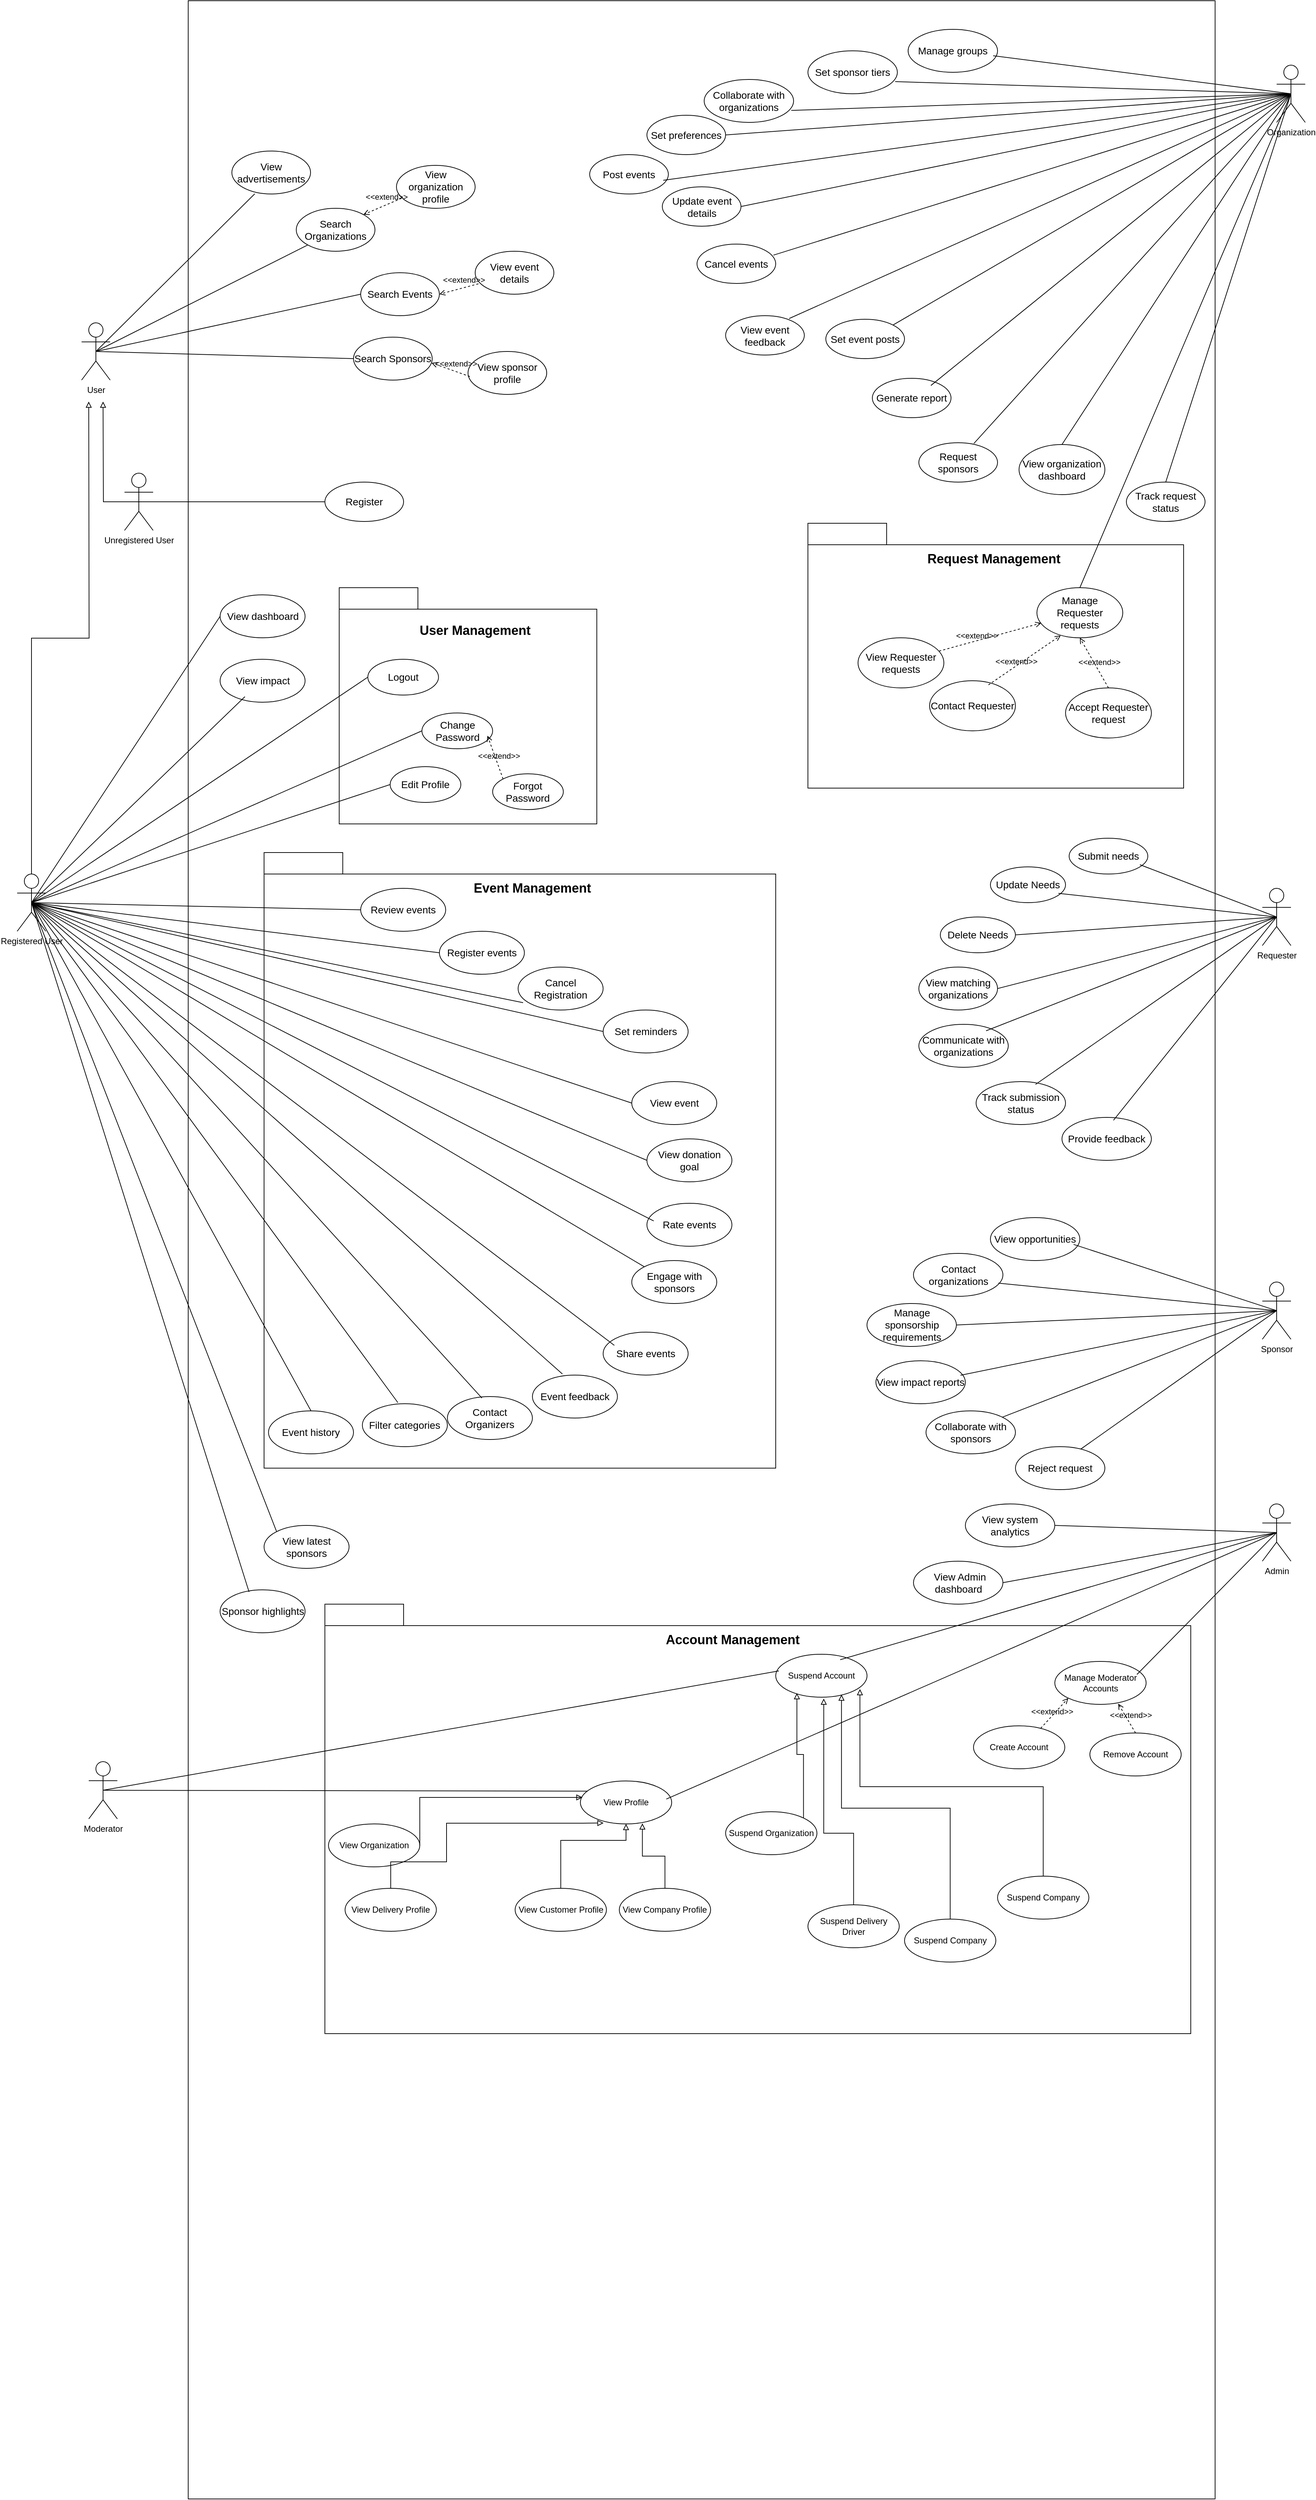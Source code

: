 <mxfile version="24.6.4" type="github">
  <diagram name="Page-1" id="Twm9W9HTtbM4XkpbnREE">
    <mxGraphModel dx="3187" dy="2876" grid="1" gridSize="10" guides="1" tooltips="1" connect="1" arrows="1" fold="1" page="1" pageScale="1" pageWidth="850" pageHeight="1100" math="0" shadow="0">
      <root>
        <mxCell id="0" />
        <mxCell id="1" parent="0" />
        <mxCell id="WttHLfRJtksVpFeQmQ0g-1" value="" style="rounded=0;whiteSpace=wrap;html=1;" vertex="1" parent="1">
          <mxGeometry x="919" y="-330" width="1435" height="3490" as="geometry" />
        </mxCell>
        <mxCell id="WttHLfRJtksVpFeQmQ0g-2" value="User" style="shape=umlActor;verticalLabelPosition=bottom;verticalAlign=top;html=1;outlineConnect=0;" vertex="1" parent="1">
          <mxGeometry x="770" y="120" width="40" height="80" as="geometry" />
        </mxCell>
        <mxCell id="WttHLfRJtksVpFeQmQ0g-6" style="edgeStyle=orthogonalEdgeStyle;rounded=0;orthogonalLoop=1;jettySize=auto;html=1;exitX=0.5;exitY=0.5;exitDx=0;exitDy=0;exitPerimeter=0;endArrow=block;endFill=0;" edge="1" parent="1" source="WttHLfRJtksVpFeQmQ0g-3">
          <mxGeometry relative="1" as="geometry">
            <mxPoint x="800" y="230" as="targetPoint" />
          </mxGeometry>
        </mxCell>
        <mxCell id="WttHLfRJtksVpFeQmQ0g-3" value="Unregistered User&lt;div&gt;&lt;br&gt;&lt;/div&gt;" style="shape=umlActor;verticalLabelPosition=bottom;verticalAlign=top;html=1;outlineConnect=0;" vertex="1" parent="1">
          <mxGeometry x="830" y="330" width="40" height="80" as="geometry" />
        </mxCell>
        <mxCell id="WttHLfRJtksVpFeQmQ0g-4" value="&lt;font style=&quot;font-size: 14px;&quot;&gt;Register&lt;/font&gt;" style="ellipse;whiteSpace=wrap;html=1;" vertex="1" parent="1">
          <mxGeometry x="1110" y="342.5" width="110" height="55" as="geometry" />
        </mxCell>
        <mxCell id="WttHLfRJtksVpFeQmQ0g-5" value="" style="endArrow=none;html=1;rounded=0;entryX=0;entryY=0.5;entryDx=0;entryDy=0;exitX=0.5;exitY=0.5;exitDx=0;exitDy=0;exitPerimeter=0;" edge="1" parent="1" source="WttHLfRJtksVpFeQmQ0g-3" target="WttHLfRJtksVpFeQmQ0g-4">
          <mxGeometry width="50" height="50" relative="1" as="geometry">
            <mxPoint x="930" y="440" as="sourcePoint" />
            <mxPoint x="1150" y="440" as="targetPoint" />
          </mxGeometry>
        </mxCell>
        <mxCell id="WttHLfRJtksVpFeQmQ0g-7" value="&lt;span style=&quot;font-size: 14px;&quot;&gt;Search Organizations&lt;/span&gt;" style="ellipse;whiteSpace=wrap;html=1;" vertex="1" parent="1">
          <mxGeometry x="1070" y="-40" width="110" height="60" as="geometry" />
        </mxCell>
        <mxCell id="WttHLfRJtksVpFeQmQ0g-8" value="&lt;span style=&quot;font-size: 14px;&quot;&gt;Search Events&lt;/span&gt;" style="ellipse;whiteSpace=wrap;html=1;" vertex="1" parent="1">
          <mxGeometry x="1160" y="50" width="110" height="60" as="geometry" />
        </mxCell>
        <mxCell id="WttHLfRJtksVpFeQmQ0g-9" value="&lt;span style=&quot;font-size: 14px;&quot;&gt;Search Sponsors&lt;/span&gt;" style="ellipse;whiteSpace=wrap;html=1;" vertex="1" parent="1">
          <mxGeometry x="1150" y="140" width="110" height="60" as="geometry" />
        </mxCell>
        <mxCell id="WttHLfRJtksVpFeQmQ0g-10" value="&lt;span style=&quot;font-size: 14px;&quot;&gt;View advertisements&lt;/span&gt;" style="ellipse;whiteSpace=wrap;html=1;" vertex="1" parent="1">
          <mxGeometry x="980" y="-120" width="110" height="60" as="geometry" />
        </mxCell>
        <mxCell id="WttHLfRJtksVpFeQmQ0g-11" value="&lt;span style=&quot;font-size: 14px;&quot;&gt;View event details&lt;/span&gt;" style="ellipse;whiteSpace=wrap;html=1;" vertex="1" parent="1">
          <mxGeometry x="1320" y="20" width="110" height="60" as="geometry" />
        </mxCell>
        <mxCell id="WttHLfRJtksVpFeQmQ0g-12" value="&lt;span style=&quot;font-size: 14px;&quot;&gt;View sponsor profile&lt;/span&gt;" style="ellipse;whiteSpace=wrap;html=1;" vertex="1" parent="1">
          <mxGeometry x="1310" y="160" width="110" height="60" as="geometry" />
        </mxCell>
        <mxCell id="WttHLfRJtksVpFeQmQ0g-13" value="&lt;span style=&quot;font-size: 14px;&quot;&gt;View organization profile&lt;/span&gt;" style="ellipse;whiteSpace=wrap;html=1;" vertex="1" parent="1">
          <mxGeometry x="1210" y="-100" width="110" height="60" as="geometry" />
        </mxCell>
        <mxCell id="WttHLfRJtksVpFeQmQ0g-14" value="" style="endArrow=none;html=1;rounded=0;entryX=0;entryY=0.5;entryDx=0;entryDy=0;exitX=0.5;exitY=0.5;exitDx=0;exitDy=0;exitPerimeter=0;" edge="1" parent="1" source="WttHLfRJtksVpFeQmQ0g-2" target="WttHLfRJtksVpFeQmQ0g-9">
          <mxGeometry width="50" height="50" relative="1" as="geometry">
            <mxPoint x="820" y="260" as="sourcePoint" />
            <mxPoint x="1080" y="260" as="targetPoint" />
          </mxGeometry>
        </mxCell>
        <mxCell id="WttHLfRJtksVpFeQmQ0g-15" value="" style="endArrow=none;html=1;rounded=0;entryX=0;entryY=0.5;entryDx=0;entryDy=0;exitX=0.5;exitY=0.5;exitDx=0;exitDy=0;exitPerimeter=0;" edge="1" parent="1" source="WttHLfRJtksVpFeQmQ0g-2" target="WttHLfRJtksVpFeQmQ0g-8">
          <mxGeometry width="50" height="50" relative="1" as="geometry">
            <mxPoint x="760" y="80" as="sourcePoint" />
            <mxPoint x="1120" y="90" as="targetPoint" />
          </mxGeometry>
        </mxCell>
        <mxCell id="WttHLfRJtksVpFeQmQ0g-16" value="" style="endArrow=none;html=1;rounded=0;entryX=0;entryY=1;entryDx=0;entryDy=0;exitX=0.5;exitY=0.5;exitDx=0;exitDy=0;exitPerimeter=0;" edge="1" parent="1" source="WttHLfRJtksVpFeQmQ0g-2" target="WttHLfRJtksVpFeQmQ0g-7">
          <mxGeometry width="50" height="50" relative="1" as="geometry">
            <mxPoint x="460" y="60" as="sourcePoint" />
            <mxPoint x="830" y="-20" as="targetPoint" />
          </mxGeometry>
        </mxCell>
        <mxCell id="WttHLfRJtksVpFeQmQ0g-17" value="" style="endArrow=none;html=1;rounded=0;entryX=0.291;entryY=0.996;entryDx=0;entryDy=0;exitX=0.5;exitY=0.5;exitDx=0;exitDy=0;exitPerimeter=0;entryPerimeter=0;" edge="1" parent="1" source="WttHLfRJtksVpFeQmQ0g-2" target="WttHLfRJtksVpFeQmQ0g-10">
          <mxGeometry width="50" height="50" relative="1" as="geometry">
            <mxPoint x="470" y="89" as="sourcePoint" />
            <mxPoint x="766" y="-60" as="targetPoint" />
          </mxGeometry>
        </mxCell>
        <mxCell id="WttHLfRJtksVpFeQmQ0g-18" value="&amp;lt;&amp;lt;extend&amp;gt;&amp;gt;" style="html=1;verticalAlign=bottom;labelBackgroundColor=none;endArrow=open;endFill=0;dashed=1;rounded=0;exitX=0.023;exitY=0.583;exitDx=0;exitDy=0;entryX=0.991;entryY=0.6;entryDx=0;entryDy=0;entryPerimeter=0;exitPerimeter=0;" edge="1" parent="1" source="WttHLfRJtksVpFeQmQ0g-12" target="WttHLfRJtksVpFeQmQ0g-9">
          <mxGeometry x="-0.264" y="-2" width="160" relative="1" as="geometry">
            <mxPoint x="1220" y="310" as="sourcePoint" />
            <mxPoint x="1198" y="250" as="targetPoint" />
            <mxPoint as="offset" />
          </mxGeometry>
        </mxCell>
        <mxCell id="WttHLfRJtksVpFeQmQ0g-19" value="&amp;lt;&amp;lt;extend&amp;gt;&amp;gt;" style="html=1;verticalAlign=bottom;labelBackgroundColor=none;endArrow=open;endFill=0;dashed=1;rounded=0;exitX=0.041;exitY=0.758;exitDx=0;exitDy=0;entryX=1;entryY=0.5;entryDx=0;entryDy=0;exitPerimeter=0;" edge="1" parent="1" source="WttHLfRJtksVpFeQmQ0g-11" target="WttHLfRJtksVpFeQmQ0g-8">
          <mxGeometry x="-0.264" y="-2" width="160" relative="1" as="geometry">
            <mxPoint x="1329" y="139" as="sourcePoint" />
            <mxPoint x="1275" y="120" as="targetPoint" />
            <mxPoint as="offset" />
          </mxGeometry>
        </mxCell>
        <mxCell id="WttHLfRJtksVpFeQmQ0g-20" value="&amp;lt;&amp;lt;extend&amp;gt;&amp;gt;" style="html=1;verticalAlign=bottom;labelBackgroundColor=none;endArrow=open;endFill=0;dashed=1;rounded=0;exitX=0.064;exitY=0.767;exitDx=0;exitDy=0;entryX=1;entryY=0;entryDx=0;entryDy=0;exitPerimeter=0;" edge="1" parent="1" source="WttHLfRJtksVpFeQmQ0g-13" target="WttHLfRJtksVpFeQmQ0g-7">
          <mxGeometry x="-0.264" y="-2" width="160" relative="1" as="geometry">
            <mxPoint x="1255" y="20" as="sourcePoint" />
            <mxPoint x="1200" y="35" as="targetPoint" />
            <mxPoint as="offset" />
          </mxGeometry>
        </mxCell>
        <mxCell id="WttHLfRJtksVpFeQmQ0g-22" style="edgeStyle=orthogonalEdgeStyle;rounded=0;orthogonalLoop=1;jettySize=auto;html=1;exitX=0.5;exitY=0;exitDx=0;exitDy=0;exitPerimeter=0;endArrow=block;endFill=0;" edge="1" parent="1" source="WttHLfRJtksVpFeQmQ0g-21">
          <mxGeometry relative="1" as="geometry">
            <mxPoint x="780" y="230" as="targetPoint" />
          </mxGeometry>
        </mxCell>
        <mxCell id="WttHLfRJtksVpFeQmQ0g-21" value="&lt;div&gt;Registered User&lt;/div&gt;" style="shape=umlActor;verticalLabelPosition=bottom;verticalAlign=top;html=1;outlineConnect=0;" vertex="1" parent="1">
          <mxGeometry x="680" y="890" width="40" height="80" as="geometry" />
        </mxCell>
        <mxCell id="WttHLfRJtksVpFeQmQ0g-23" value="" style="shape=folder;fontStyle=1;tabWidth=110;tabHeight=30;tabPosition=left;html=1;boundedLbl=1;labelInHeader=1;container=0;collapsible=0;whiteSpace=wrap;" vertex="1" parent="1">
          <mxGeometry x="1130" y="490" width="360" height="330" as="geometry" />
        </mxCell>
        <mxCell id="WttHLfRJtksVpFeQmQ0g-24" value="&lt;b style=&quot;font-size: 18px;&quot;&gt;User Management&lt;/b&gt;" style="html=1;strokeColor=none;resizeWidth=1;resizeHeight=1;fillColor=none;part=1;connectable=0;allowArrows=0;deletable=0;whiteSpace=wrap;" vertex="1" parent="1">
          <mxGeometry x="1070" y="520" width="500" as="geometry">
            <mxPoint y="30" as="offset" />
          </mxGeometry>
        </mxCell>
        <mxCell id="WttHLfRJtksVpFeQmQ0g-25" value="&lt;font style=&quot;font-size: 14px;&quot;&gt;Logout&lt;/font&gt;" style="ellipse;whiteSpace=wrap;html=1;" vertex="1" parent="1">
          <mxGeometry x="1170.004" y="590" width="98.814" height="50" as="geometry" />
        </mxCell>
        <mxCell id="WttHLfRJtksVpFeQmQ0g-26" value="&lt;font style=&quot;font-size: 14px;&quot;&gt;Change Password&lt;/font&gt;" style="ellipse;whiteSpace=wrap;html=1;" vertex="1" parent="1">
          <mxGeometry x="1245.591" y="664.998" width="98.814" height="50" as="geometry" />
        </mxCell>
        <mxCell id="WttHLfRJtksVpFeQmQ0g-27" value="&lt;font style=&quot;font-size: 14px;&quot;&gt;Edit Profile&lt;/font&gt;" style="ellipse;whiteSpace=wrap;html=1;" vertex="1" parent="1">
          <mxGeometry x="1201.184" y="739.998" width="98.814" height="50" as="geometry" />
        </mxCell>
        <mxCell id="WttHLfRJtksVpFeQmQ0g-28" value="&lt;font style=&quot;font-size: 14px;&quot;&gt;Forgot Password&lt;/font&gt;" style="ellipse;whiteSpace=wrap;html=1;" vertex="1" parent="1">
          <mxGeometry x="1344.406" y="749.995" width="98.814" height="50" as="geometry" />
        </mxCell>
        <mxCell id="WttHLfRJtksVpFeQmQ0g-29" value="&amp;lt;&amp;lt;extend&amp;gt;&amp;gt;" style="html=1;verticalAlign=bottom;labelBackgroundColor=none;endArrow=open;endFill=0;dashed=1;rounded=0;exitX=0;exitY=0;exitDx=0;exitDy=0;entryX=0.927;entryY=0.634;entryDx=0;entryDy=0;entryPerimeter=0;" edge="1" parent="1" source="WttHLfRJtksVpFeQmQ0g-28" target="WttHLfRJtksVpFeQmQ0g-26">
          <mxGeometry x="-0.264" y="-2" width="160" relative="1" as="geometry">
            <mxPoint x="1960" y="680" as="sourcePoint" />
            <mxPoint x="1760" y="410" as="targetPoint" />
            <mxPoint as="offset" />
          </mxGeometry>
        </mxCell>
        <mxCell id="WttHLfRJtksVpFeQmQ0g-30" value="" style="endArrow=none;html=1;rounded=0;entryX=0;entryY=0.5;entryDx=0;entryDy=0;exitX=0.5;exitY=0.5;exitDx=0;exitDy=0;exitPerimeter=0;" edge="1" parent="1" source="WttHLfRJtksVpFeQmQ0g-21" target="WttHLfRJtksVpFeQmQ0g-25">
          <mxGeometry width="50" height="50" relative="1" as="geometry">
            <mxPoint x="780" y="520" as="sourcePoint" />
            <mxPoint x="1040" y="520" as="targetPoint" />
          </mxGeometry>
        </mxCell>
        <mxCell id="WttHLfRJtksVpFeQmQ0g-31" value="" style="endArrow=none;html=1;rounded=0;entryX=0;entryY=0.5;entryDx=0;entryDy=0;exitX=0.5;exitY=0.5;exitDx=0;exitDy=0;exitPerimeter=0;" edge="1" parent="1" source="WttHLfRJtksVpFeQmQ0g-21" target="WttHLfRJtksVpFeQmQ0g-26">
          <mxGeometry width="50" height="50" relative="1" as="geometry">
            <mxPoint x="600" y="690" as="sourcePoint" />
            <mxPoint x="1070" y="755" as="targetPoint" />
          </mxGeometry>
        </mxCell>
        <mxCell id="WttHLfRJtksVpFeQmQ0g-32" value="" style="endArrow=none;html=1;rounded=0;entryX=0;entryY=0.5;entryDx=0;entryDy=0;exitX=0.5;exitY=0.5;exitDx=0;exitDy=0;exitPerimeter=0;" edge="1" parent="1" source="WttHLfRJtksVpFeQmQ0g-21" target="WttHLfRJtksVpFeQmQ0g-27">
          <mxGeometry width="50" height="50" relative="1" as="geometry">
            <mxPoint x="517" y="665" as="sourcePoint" />
            <mxPoint x="1063" y="805" as="targetPoint" />
          </mxGeometry>
        </mxCell>
        <mxCell id="WttHLfRJtksVpFeQmQ0g-36" value="&lt;font style=&quot;font-size: 14px;&quot;&gt;View dashboard&lt;/font&gt;" style="ellipse;whiteSpace=wrap;html=1;" vertex="1" parent="1">
          <mxGeometry x="963.54" y="500" width="118.82" height="60" as="geometry" />
        </mxCell>
        <mxCell id="WttHLfRJtksVpFeQmQ0g-50" value="" style="shape=folder;fontStyle=1;tabWidth=110;tabHeight=30;tabPosition=left;html=1;boundedLbl=1;labelInHeader=1;container=0;collapsible=0;whiteSpace=wrap;" vertex="1" parent="1">
          <mxGeometry x="1025" y="860" width="715" height="860" as="geometry" />
        </mxCell>
        <mxCell id="WttHLfRJtksVpFeQmQ0g-33" value="&lt;font style=&quot;font-size: 14px;&quot;&gt;Set reminders&lt;/font&gt;" style="ellipse;whiteSpace=wrap;html=1;" vertex="1" parent="1">
          <mxGeometry x="1498.82" y="1080" width="118.82" height="60" as="geometry" />
        </mxCell>
        <mxCell id="WttHLfRJtksVpFeQmQ0g-34" value="&lt;font style=&quot;font-size: 14px;&quot;&gt;Register events&lt;/font&gt;" style="ellipse;whiteSpace=wrap;html=1;" vertex="1" parent="1">
          <mxGeometry x="1270" y="970" width="118.82" height="60" as="geometry" />
        </mxCell>
        <mxCell id="WttHLfRJtksVpFeQmQ0g-35" value="&lt;font style=&quot;font-size: 14px;&quot;&gt;Cancel Registration&lt;/font&gt;" style="ellipse;whiteSpace=wrap;html=1;" vertex="1" parent="1">
          <mxGeometry x="1380" y="1020" width="118.82" height="60" as="geometry" />
        </mxCell>
        <mxCell id="WttHLfRJtksVpFeQmQ0g-37" value="&lt;font style=&quot;font-size: 14px;&quot;&gt;Filter categories&lt;/font&gt;" style="ellipse;whiteSpace=wrap;html=1;" vertex="1" parent="1">
          <mxGeometry x="1162.36" y="1630" width="118.82" height="60" as="geometry" />
        </mxCell>
        <mxCell id="WttHLfRJtksVpFeQmQ0g-38" value="&lt;font style=&quot;font-size: 14px;&quot;&gt;Rate events&lt;/font&gt;" style="ellipse;whiteSpace=wrap;html=1;" vertex="1" parent="1">
          <mxGeometry x="1560.0" y="1350" width="118.82" height="60" as="geometry" />
        </mxCell>
        <mxCell id="WttHLfRJtksVpFeQmQ0g-39" value="&lt;font style=&quot;font-size: 14px;&quot;&gt;Review events&lt;/font&gt;" style="ellipse;whiteSpace=wrap;html=1;" vertex="1" parent="1">
          <mxGeometry x="1160.0" y="910" width="118.82" height="60" as="geometry" />
        </mxCell>
        <mxCell id="WttHLfRJtksVpFeQmQ0g-40" value="&lt;font style=&quot;font-size: 14px;&quot;&gt;Share events&lt;/font&gt;" style="ellipse;whiteSpace=wrap;html=1;" vertex="1" parent="1">
          <mxGeometry x="1498.82" y="1530" width="118.82" height="60" as="geometry" />
        </mxCell>
        <mxCell id="WttHLfRJtksVpFeQmQ0g-41" value="&lt;font style=&quot;font-size: 14px;&quot;&gt;Contact Organizers&lt;/font&gt;" style="ellipse;whiteSpace=wrap;html=1;" vertex="1" parent="1">
          <mxGeometry x="1281.18" y="1620" width="118.82" height="60" as="geometry" />
        </mxCell>
        <mxCell id="WttHLfRJtksVpFeQmQ0g-42" value="&lt;font style=&quot;font-size: 14px;&quot;&gt;View impact&lt;/font&gt;" style="ellipse;whiteSpace=wrap;html=1;" vertex="1" parent="1">
          <mxGeometry x="963.54" y="590" width="118.82" height="60" as="geometry" />
        </mxCell>
        <mxCell id="WttHLfRJtksVpFeQmQ0g-43" value="&lt;font style=&quot;font-size: 14px;&quot;&gt;View event&lt;/font&gt;" style="ellipse;whiteSpace=wrap;html=1;" vertex="1" parent="1">
          <mxGeometry x="1538.82" y="1180" width="118.82" height="60" as="geometry" />
        </mxCell>
        <mxCell id="WttHLfRJtksVpFeQmQ0g-44" value="&lt;font style=&quot;font-size: 14px;&quot;&gt;View donation goal&lt;/font&gt;" style="ellipse;whiteSpace=wrap;html=1;" vertex="1" parent="1">
          <mxGeometry x="1560.0" y="1260" width="118.82" height="60" as="geometry" />
        </mxCell>
        <mxCell id="WttHLfRJtksVpFeQmQ0g-47" value="&lt;font style=&quot;font-size: 14px;&quot;&gt;Engage with sponsors&lt;/font&gt;" style="ellipse;whiteSpace=wrap;html=1;" vertex="1" parent="1">
          <mxGeometry x="1538.82" y="1430" width="118.82" height="60" as="geometry" />
        </mxCell>
        <mxCell id="WttHLfRJtksVpFeQmQ0g-48" value="&lt;font style=&quot;font-size: 14px;&quot;&gt;Event history&lt;/font&gt;" style="ellipse;whiteSpace=wrap;html=1;" vertex="1" parent="1">
          <mxGeometry x="1031.18" y="1640" width="118.82" height="60" as="geometry" />
        </mxCell>
        <mxCell id="WttHLfRJtksVpFeQmQ0g-49" value="&lt;font style=&quot;font-size: 14px;&quot;&gt;Event feedback&lt;/font&gt;" style="ellipse;whiteSpace=wrap;html=1;" vertex="1" parent="1">
          <mxGeometry x="1400.0" y="1590" width="118.82" height="60" as="geometry" />
        </mxCell>
        <mxCell id="WttHLfRJtksVpFeQmQ0g-45" value="&lt;font style=&quot;font-size: 14px;&quot;&gt;View latest sponsors&lt;/font&gt;" style="ellipse;whiteSpace=wrap;html=1;" vertex="1" parent="1">
          <mxGeometry x="1025.0" y="1800" width="118.82" height="60" as="geometry" />
        </mxCell>
        <mxCell id="WttHLfRJtksVpFeQmQ0g-46" value="&lt;font style=&quot;font-size: 14px;&quot;&gt;Sponsor highlights&lt;/font&gt;" style="ellipse;whiteSpace=wrap;html=1;" vertex="1" parent="1">
          <mxGeometry x="963.54" y="1890" width="118.82" height="60" as="geometry" />
        </mxCell>
        <mxCell id="WttHLfRJtksVpFeQmQ0g-51" value="&lt;b style=&quot;font-size: 18px;&quot;&gt;Event Management&lt;/b&gt;" style="html=1;strokeColor=none;resizeWidth=1;resizeHeight=1;fillColor=none;part=1;connectable=0;allowArrows=0;deletable=0;whiteSpace=wrap;" vertex="1" parent="1">
          <mxGeometry x="1150" y="880" width="500" as="geometry">
            <mxPoint y="30" as="offset" />
          </mxGeometry>
        </mxCell>
        <mxCell id="WttHLfRJtksVpFeQmQ0g-52" value="" style="endArrow=none;html=1;rounded=0;entryX=0;entryY=0.5;entryDx=0;entryDy=0;exitX=0.5;exitY=0.5;exitDx=0;exitDy=0;exitPerimeter=0;" edge="1" parent="1" source="WttHLfRJtksVpFeQmQ0g-21" target="WttHLfRJtksVpFeQmQ0g-36">
          <mxGeometry width="50" height="50" relative="1" as="geometry">
            <mxPoint x="240" y="1005" as="sourcePoint" />
            <mxPoint x="710" y="690" as="targetPoint" />
          </mxGeometry>
        </mxCell>
        <mxCell id="WttHLfRJtksVpFeQmQ0g-53" value="" style="endArrow=none;html=1;rounded=0;entryX=0.292;entryY=0.871;entryDx=0;entryDy=0;exitX=0.5;exitY=0.5;exitDx=0;exitDy=0;exitPerimeter=0;entryPerimeter=0;" edge="1" parent="1" source="WttHLfRJtksVpFeQmQ0g-21" target="WttHLfRJtksVpFeQmQ0g-42">
          <mxGeometry width="50" height="50" relative="1" as="geometry">
            <mxPoint x="699.54" y="1030" as="sourcePoint" />
            <mxPoint x="963.54" y="630" as="targetPoint" />
          </mxGeometry>
        </mxCell>
        <mxCell id="WttHLfRJtksVpFeQmQ0g-54" value="" style="endArrow=none;html=1;rounded=0;entryX=0;entryY=0.5;entryDx=0;entryDy=0;exitX=0.5;exitY=0.5;exitDx=0;exitDy=0;exitPerimeter=0;" edge="1" parent="1" source="WttHLfRJtksVpFeQmQ0g-21" target="WttHLfRJtksVpFeQmQ0g-39">
          <mxGeometry width="50" height="50" relative="1" as="geometry">
            <mxPoint x="640" y="1298" as="sourcePoint" />
            <mxPoint x="938" y="1010" as="targetPoint" />
          </mxGeometry>
        </mxCell>
        <mxCell id="WttHLfRJtksVpFeQmQ0g-55" value="" style="endArrow=none;html=1;rounded=0;entryX=0;entryY=0.5;entryDx=0;entryDy=0;exitX=0.5;exitY=0.5;exitDx=0;exitDy=0;exitPerimeter=0;" edge="1" parent="1" source="WttHLfRJtksVpFeQmQ0g-21" target="WttHLfRJtksVpFeQmQ0g-34">
          <mxGeometry width="50" height="50" relative="1" as="geometry">
            <mxPoint x="680" y="1050" as="sourcePoint" />
            <mxPoint x="1140" y="1060" as="targetPoint" />
          </mxGeometry>
        </mxCell>
        <mxCell id="WttHLfRJtksVpFeQmQ0g-56" value="" style="endArrow=none;html=1;rounded=0;entryX=0.059;entryY=0.829;entryDx=0;entryDy=0;exitX=0.5;exitY=0.5;exitDx=0;exitDy=0;exitPerimeter=0;entryPerimeter=0;" edge="1" parent="1" source="WttHLfRJtksVpFeQmQ0g-21" target="WttHLfRJtksVpFeQmQ0g-35">
          <mxGeometry width="50" height="50" relative="1" as="geometry">
            <mxPoint x="680" y="1050" as="sourcePoint" />
            <mxPoint x="1250" y="1120" as="targetPoint" />
          </mxGeometry>
        </mxCell>
        <mxCell id="WttHLfRJtksVpFeQmQ0g-57" value="" style="endArrow=none;html=1;rounded=0;entryX=0;entryY=0.5;entryDx=0;entryDy=0;exitX=0.5;exitY=0.5;exitDx=0;exitDy=0;exitPerimeter=0;" edge="1" parent="1" source="WttHLfRJtksVpFeQmQ0g-21" target="WttHLfRJtksVpFeQmQ0g-33">
          <mxGeometry width="50" height="50" relative="1" as="geometry">
            <mxPoint x="670" y="1050" as="sourcePoint" />
            <mxPoint x="1357" y="1190" as="targetPoint" />
          </mxGeometry>
        </mxCell>
        <mxCell id="WttHLfRJtksVpFeQmQ0g-58" value="" style="endArrow=none;html=1;rounded=0;entryX=0;entryY=0.5;entryDx=0;entryDy=0;exitX=0.5;exitY=0.5;exitDx=0;exitDy=0;exitPerimeter=0;" edge="1" parent="1" source="WttHLfRJtksVpFeQmQ0g-21" target="WttHLfRJtksVpFeQmQ0g-43">
          <mxGeometry width="50" height="50" relative="1" as="geometry">
            <mxPoint x="670" y="1040" as="sourcePoint" />
            <mxPoint x="1469" y="1220" as="targetPoint" />
          </mxGeometry>
        </mxCell>
        <mxCell id="WttHLfRJtksVpFeQmQ0g-59" value="" style="endArrow=none;html=1;rounded=0;entryX=0;entryY=0.5;entryDx=0;entryDy=0;exitX=0.5;exitY=0.5;exitDx=0;exitDy=0;exitPerimeter=0;" edge="1" parent="1" source="WttHLfRJtksVpFeQmQ0g-21" target="WttHLfRJtksVpFeQmQ0g-44">
          <mxGeometry width="50" height="50" relative="1" as="geometry">
            <mxPoint x="620" y="1060" as="sourcePoint" />
            <mxPoint x="1459" y="1340" as="targetPoint" />
          </mxGeometry>
        </mxCell>
        <mxCell id="WttHLfRJtksVpFeQmQ0g-60" value="" style="endArrow=none;html=1;rounded=0;entryX=0.08;entryY=0.412;entryDx=0;entryDy=0;exitX=0.5;exitY=0.5;exitDx=0;exitDy=0;exitPerimeter=0;entryPerimeter=0;" edge="1" parent="1" source="WttHLfRJtksVpFeQmQ0g-21" target="WttHLfRJtksVpFeQmQ0g-38">
          <mxGeometry width="50" height="50" relative="1" as="geometry">
            <mxPoint x="638.82" y="1040" as="sourcePoint" />
            <mxPoint x="1498.82" y="1400" as="targetPoint" />
          </mxGeometry>
        </mxCell>
        <mxCell id="WttHLfRJtksVpFeQmQ0g-61" value="" style="endArrow=none;html=1;rounded=0;entryX=0;entryY=0;entryDx=0;entryDy=0;exitX=0.5;exitY=0.5;exitDx=0;exitDy=0;exitPerimeter=0;" edge="1" parent="1" source="WttHLfRJtksVpFeQmQ0g-21" target="WttHLfRJtksVpFeQmQ0g-47">
          <mxGeometry width="50" height="50" relative="1" as="geometry">
            <mxPoint x="573.22" y="1020" as="sourcePoint" />
            <mxPoint x="1443.22" y="1465" as="targetPoint" />
          </mxGeometry>
        </mxCell>
        <mxCell id="WttHLfRJtksVpFeQmQ0g-62" value="" style="endArrow=none;html=1;rounded=0;entryX=0.132;entryY=0.308;entryDx=0;entryDy=0;exitX=0.5;exitY=0.5;exitDx=0;exitDy=0;exitPerimeter=0;entryPerimeter=0;" edge="1" parent="1" source="WttHLfRJtksVpFeQmQ0g-21" target="WttHLfRJtksVpFeQmQ0g-40">
          <mxGeometry width="50" height="50" relative="1" as="geometry">
            <mxPoint x="510" y="1000" as="sourcePoint" />
            <mxPoint x="1366" y="1509" as="targetPoint" />
          </mxGeometry>
        </mxCell>
        <mxCell id="WttHLfRJtksVpFeQmQ0g-63" value="" style="endArrow=none;html=1;rounded=0;entryX=0.353;entryY=-0.025;entryDx=0;entryDy=0;exitX=0.5;exitY=0.5;exitDx=0;exitDy=0;exitPerimeter=0;entryPerimeter=0;" edge="1" parent="1" source="WttHLfRJtksVpFeQmQ0g-21" target="WttHLfRJtksVpFeQmQ0g-49">
          <mxGeometry width="50" height="50" relative="1" as="geometry">
            <mxPoint x="550" y="981" as="sourcePoint" />
            <mxPoint x="1365" y="1599" as="targetPoint" />
          </mxGeometry>
        </mxCell>
        <mxCell id="WttHLfRJtksVpFeQmQ0g-64" value="" style="endArrow=none;html=1;rounded=0;entryX=0.407;entryY=0.037;entryDx=0;entryDy=0;exitX=0.5;exitY=0.5;exitDx=0;exitDy=0;exitPerimeter=0;entryPerimeter=0;" edge="1" parent="1" source="WttHLfRJtksVpFeQmQ0g-21" target="WttHLfRJtksVpFeQmQ0g-41">
          <mxGeometry width="50" height="50" relative="1" as="geometry">
            <mxPoint x="490" y="981" as="sourcePoint" />
            <mxPoint x="1232" y="1640" as="targetPoint" />
          </mxGeometry>
        </mxCell>
        <mxCell id="WttHLfRJtksVpFeQmQ0g-65" value="" style="endArrow=none;html=1;rounded=0;entryX=0.418;entryY=-0.025;entryDx=0;entryDy=0;exitX=0.5;exitY=0.5;exitDx=0;exitDy=0;exitPerimeter=0;entryPerimeter=0;" edge="1" parent="1" source="WttHLfRJtksVpFeQmQ0g-21" target="WttHLfRJtksVpFeQmQ0g-37">
          <mxGeometry width="50" height="50" relative="1" as="geometry">
            <mxPoint x="520" y="958" as="sourcePoint" />
            <mxPoint x="1150" y="1650" as="targetPoint" />
          </mxGeometry>
        </mxCell>
        <mxCell id="WttHLfRJtksVpFeQmQ0g-66" value="" style="endArrow=none;html=1;rounded=0;entryX=0.5;entryY=0;entryDx=0;entryDy=0;exitX=0.5;exitY=0.5;exitDx=0;exitDy=0;exitPerimeter=0;" edge="1" parent="1" source="WttHLfRJtksVpFeQmQ0g-21" target="WttHLfRJtksVpFeQmQ0g-48">
          <mxGeometry width="50" height="50" relative="1" as="geometry">
            <mxPoint x="330" y="900" as="sourcePoint" />
            <mxPoint x="842" y="1599" as="targetPoint" />
          </mxGeometry>
        </mxCell>
        <mxCell id="WttHLfRJtksVpFeQmQ0g-67" value="" style="endArrow=none;html=1;rounded=0;entryX=0;entryY=0;entryDx=0;entryDy=0;exitX=0.5;exitY=0.5;exitDx=0;exitDy=0;exitPerimeter=0;" edge="1" parent="1" source="WttHLfRJtksVpFeQmQ0g-21" target="WttHLfRJtksVpFeQmQ0g-45">
          <mxGeometry width="50" height="50" relative="1" as="geometry">
            <mxPoint x="310" y="1020" as="sourcePoint" />
            <mxPoint x="701" y="1730" as="targetPoint" />
          </mxGeometry>
        </mxCell>
        <mxCell id="WttHLfRJtksVpFeQmQ0g-68" value="" style="endArrow=none;html=1;rounded=0;entryX=0.341;entryY=0.05;entryDx=0;entryDy=0;exitX=0.5;exitY=0.5;exitDx=0;exitDy=0;exitPerimeter=0;entryPerimeter=0;" edge="1" parent="1" source="WttHLfRJtksVpFeQmQ0g-21" target="WttHLfRJtksVpFeQmQ0g-46">
          <mxGeometry width="50" height="50" relative="1" as="geometry">
            <mxPoint x="480" y="1020" as="sourcePoint" />
            <mxPoint x="823" y="1899" as="targetPoint" />
          </mxGeometry>
        </mxCell>
        <mxCell id="WttHLfRJtksVpFeQmQ0g-69" value="&lt;div&gt;Organization&lt;/div&gt;" style="shape=umlActor;verticalLabelPosition=bottom;verticalAlign=top;html=1;outlineConnect=0;" vertex="1" parent="1">
          <mxGeometry x="2440" y="-240" width="40" height="80" as="geometry" />
        </mxCell>
        <mxCell id="WttHLfRJtksVpFeQmQ0g-70" value="&lt;font style=&quot;font-size: 14px;&quot;&gt;Set preferences&lt;/font&gt;" style="ellipse;whiteSpace=wrap;html=1;" vertex="1" parent="1">
          <mxGeometry x="1560" y="-170" width="110" height="55" as="geometry" />
        </mxCell>
        <mxCell id="WttHLfRJtksVpFeQmQ0g-71" value="&lt;font style=&quot;font-size: 14px;&quot;&gt;Post events&lt;/font&gt;" style="ellipse;whiteSpace=wrap;html=1;" vertex="1" parent="1">
          <mxGeometry x="1480" y="-115" width="110" height="55" as="geometry" />
        </mxCell>
        <mxCell id="WttHLfRJtksVpFeQmQ0g-72" value="&lt;font style=&quot;font-size: 14px;&quot;&gt;Update event details&lt;/font&gt;" style="ellipse;whiteSpace=wrap;html=1;" vertex="1" parent="1">
          <mxGeometry x="1581.5" y="-70" width="110" height="55" as="geometry" />
        </mxCell>
        <mxCell id="WttHLfRJtksVpFeQmQ0g-73" value="&lt;font style=&quot;font-size: 14px;&quot;&gt;Cancel events&lt;/font&gt;" style="ellipse;whiteSpace=wrap;html=1;" vertex="1" parent="1">
          <mxGeometry x="1630" y="10" width="110" height="55" as="geometry" />
        </mxCell>
        <mxCell id="WttHLfRJtksVpFeQmQ0g-74" value="&lt;font style=&quot;font-size: 14px;&quot;&gt;View event feedback&lt;/font&gt;" style="ellipse;whiteSpace=wrap;html=1;" vertex="1" parent="1">
          <mxGeometry x="1670" y="110" width="110" height="55" as="geometry" />
        </mxCell>
        <mxCell id="WttHLfRJtksVpFeQmQ0g-75" value="&lt;font style=&quot;font-size: 14px;&quot;&gt;Set event posts&lt;/font&gt;" style="ellipse;whiteSpace=wrap;html=1;" vertex="1" parent="1">
          <mxGeometry x="1810" y="115" width="110" height="55" as="geometry" />
        </mxCell>
        <mxCell id="WttHLfRJtksVpFeQmQ0g-76" value="&lt;span style=&quot;font-size: 14px;&quot;&gt;Generate report&lt;/span&gt;" style="ellipse;whiteSpace=wrap;html=1;" vertex="1" parent="1">
          <mxGeometry x="1875" y="197.5" width="110" height="55" as="geometry" />
        </mxCell>
        <mxCell id="WttHLfRJtksVpFeQmQ0g-77" value="&lt;span style=&quot;font-size: 14px;&quot;&gt;Request sponsors&lt;/span&gt;" style="ellipse;whiteSpace=wrap;html=1;" vertex="1" parent="1">
          <mxGeometry x="1940" y="287.5" width="110" height="55" as="geometry" />
        </mxCell>
        <mxCell id="WttHLfRJtksVpFeQmQ0g-79" value="&lt;span style=&quot;font-size: 14px;&quot;&gt;View organization dashboard&lt;/span&gt;" style="ellipse;whiteSpace=wrap;html=1;" vertex="1" parent="1">
          <mxGeometry x="2080" y="290" width="120" height="70" as="geometry" />
        </mxCell>
        <mxCell id="WttHLfRJtksVpFeQmQ0g-86" value="" style="endArrow=none;html=1;rounded=0;entryX=0.5;entryY=0.5;entryDx=0;entryDy=0;exitX=1;exitY=0.5;exitDx=0;exitDy=0;entryPerimeter=0;" edge="1" parent="1" source="WttHLfRJtksVpFeQmQ0g-70" target="WttHLfRJtksVpFeQmQ0g-69">
          <mxGeometry width="50" height="50" relative="1" as="geometry">
            <mxPoint x="2014" y="197.5" as="sourcePoint" />
            <mxPoint x="2236" y="-22.5" as="targetPoint" />
          </mxGeometry>
        </mxCell>
        <mxCell id="WttHLfRJtksVpFeQmQ0g-87" value="" style="endArrow=none;html=1;rounded=0;entryX=0.5;entryY=0.5;entryDx=0;entryDy=0;exitX=0.935;exitY=0.653;exitDx=0;exitDy=0;entryPerimeter=0;exitPerimeter=0;" edge="1" parent="1" source="WttHLfRJtksVpFeQmQ0g-71" target="WttHLfRJtksVpFeQmQ0g-69">
          <mxGeometry width="50" height="50" relative="1" as="geometry">
            <mxPoint x="1970" y="-30" as="sourcePoint" />
            <mxPoint x="2320" y="-18" as="targetPoint" />
          </mxGeometry>
        </mxCell>
        <mxCell id="WttHLfRJtksVpFeQmQ0g-88" value="" style="endArrow=none;html=1;rounded=0;entryX=0.5;entryY=0.5;entryDx=0;entryDy=0;exitX=1;exitY=0.5;exitDx=0;exitDy=0;entryPerimeter=0;" edge="1" parent="1" source="WttHLfRJtksVpFeQmQ0g-72" target="WttHLfRJtksVpFeQmQ0g-69">
          <mxGeometry width="50" height="50" relative="1" as="geometry">
            <mxPoint x="1899" y="10.5" as="sourcePoint" />
            <mxPoint x="2381" y="-30.5" as="targetPoint" />
          </mxGeometry>
        </mxCell>
        <mxCell id="WttHLfRJtksVpFeQmQ0g-89" value="" style="endArrow=none;html=1;rounded=0;entryX=0.5;entryY=0.5;entryDx=0;entryDy=0;exitX=0.971;exitY=0.281;exitDx=0;exitDy=0;entryPerimeter=0;exitPerimeter=0;" edge="1" parent="1" source="WttHLfRJtksVpFeQmQ0g-73" target="WttHLfRJtksVpFeQmQ0g-69">
          <mxGeometry width="50" height="50" relative="1" as="geometry">
            <mxPoint x="1860" y="80" as="sourcePoint" />
            <mxPoint x="2430" y="-23" as="targetPoint" />
          </mxGeometry>
        </mxCell>
        <mxCell id="WttHLfRJtksVpFeQmQ0g-90" value="" style="endArrow=none;html=1;rounded=0;entryX=0.5;entryY=0.5;entryDx=0;entryDy=0;exitX=0.807;exitY=0.073;exitDx=0;exitDy=0;entryPerimeter=0;exitPerimeter=0;" edge="1" parent="1" source="WttHLfRJtksVpFeQmQ0g-74" target="WttHLfRJtksVpFeQmQ0g-69">
          <mxGeometry width="50" height="50" relative="1" as="geometry">
            <mxPoint x="1890" y="60" as="sourcePoint" />
            <mxPoint x="2473" y="-110" as="targetPoint" />
          </mxGeometry>
        </mxCell>
        <mxCell id="WttHLfRJtksVpFeQmQ0g-91" value="" style="endArrow=none;html=1;rounded=0;entryX=0.5;entryY=0.5;entryDx=0;entryDy=0;exitX=1;exitY=0;exitDx=0;exitDy=0;entryPerimeter=0;" edge="1" parent="1" source="WttHLfRJtksVpFeQmQ0g-75" target="WttHLfRJtksVpFeQmQ0g-69">
          <mxGeometry width="50" height="50" relative="1" as="geometry">
            <mxPoint x="1880" y="109.5" as="sourcePoint" />
            <mxPoint x="2481" y="-129.5" as="targetPoint" />
          </mxGeometry>
        </mxCell>
        <mxCell id="WttHLfRJtksVpFeQmQ0g-92" value="" style="endArrow=none;html=1;rounded=0;entryX=0.5;entryY=0.5;entryDx=0;entryDy=0;exitX=0.744;exitY=0.183;exitDx=0;exitDy=0;entryPerimeter=0;exitPerimeter=0;" edge="1" parent="1" source="WttHLfRJtksVpFeQmQ0g-76" target="WttHLfRJtksVpFeQmQ0g-69">
          <mxGeometry width="50" height="50" relative="1" as="geometry">
            <mxPoint x="1920" y="223" as="sourcePoint" />
            <mxPoint x="2476" y="-100" as="targetPoint" />
          </mxGeometry>
        </mxCell>
        <mxCell id="WttHLfRJtksVpFeQmQ0g-93" value="" style="endArrow=none;html=1;rounded=0;entryX=0.5;entryY=0.5;entryDx=0;entryDy=0;exitX=0.699;exitY=0.019;exitDx=0;exitDy=0;entryPerimeter=0;exitPerimeter=0;" edge="1" parent="1" source="WttHLfRJtksVpFeQmQ0g-77" target="WttHLfRJtksVpFeQmQ0g-69">
          <mxGeometry width="50" height="50" relative="1" as="geometry">
            <mxPoint x="1967" y="308" as="sourcePoint" />
            <mxPoint x="2470" y="-100" as="targetPoint" />
          </mxGeometry>
        </mxCell>
        <mxCell id="WttHLfRJtksVpFeQmQ0g-94" value="" style="endArrow=none;html=1;rounded=0;entryX=0.5;entryY=0.5;entryDx=0;entryDy=0;exitX=0.5;exitY=0;exitDx=0;exitDy=0;entryPerimeter=0;" edge="1" parent="1" source="WttHLfRJtksVpFeQmQ0g-79" target="WttHLfRJtksVpFeQmQ0g-69">
          <mxGeometry width="50" height="50" relative="1" as="geometry">
            <mxPoint x="2037" y="379" as="sourcePoint" />
            <mxPoint x="2480" y="-110" as="targetPoint" />
          </mxGeometry>
        </mxCell>
        <mxCell id="WttHLfRJtksVpFeQmQ0g-96" value="" style="shape=folder;fontStyle=1;tabWidth=110;tabHeight=30;tabPosition=left;html=1;boundedLbl=1;labelInHeader=1;container=0;collapsible=0;whiteSpace=wrap;" vertex="1" parent="1">
          <mxGeometry x="1785" y="400" width="525" height="370" as="geometry" />
        </mxCell>
        <mxCell id="WttHLfRJtksVpFeQmQ0g-78" value="&lt;span style=&quot;font-size: 14px;&quot;&gt;View Requester requests&lt;/span&gt;" style="ellipse;whiteSpace=wrap;html=1;" vertex="1" parent="1">
          <mxGeometry x="1855" y="560" width="120" height="70" as="geometry" />
        </mxCell>
        <mxCell id="WttHLfRJtksVpFeQmQ0g-80" value="&lt;span style=&quot;font-size: 14px;&quot;&gt;Manage Requester requests&lt;/span&gt;" style="ellipse;whiteSpace=wrap;html=1;" vertex="1" parent="1">
          <mxGeometry x="2105" y="490" width="120" height="70" as="geometry" />
        </mxCell>
        <mxCell id="WttHLfRJtksVpFeQmQ0g-81" value="&lt;span style=&quot;font-size: 14px;&quot;&gt;Accept Requester request&lt;/span&gt;" style="ellipse;whiteSpace=wrap;html=1;" vertex="1" parent="1">
          <mxGeometry x="2145" y="630" width="120" height="70" as="geometry" />
        </mxCell>
        <mxCell id="WttHLfRJtksVpFeQmQ0g-82" value="&lt;span style=&quot;font-size: 14px;&quot;&gt;Contact Requester&lt;/span&gt;" style="ellipse;whiteSpace=wrap;html=1;" vertex="1" parent="1">
          <mxGeometry x="1955" y="620" width="120" height="70" as="geometry" />
        </mxCell>
        <mxCell id="WttHLfRJtksVpFeQmQ0g-83" value="&amp;lt;&amp;lt;extend&amp;gt;&amp;gt;" style="html=1;verticalAlign=bottom;labelBackgroundColor=none;endArrow=open;endFill=0;dashed=1;rounded=0;entryX=0.05;entryY=0.706;entryDx=0;entryDy=0;entryPerimeter=0;exitX=0.944;exitY=0.265;exitDx=0;exitDy=0;exitPerimeter=0;" edge="1" parent="1" source="WttHLfRJtksVpFeQmQ0g-78" target="WttHLfRJtksVpFeQmQ0g-80">
          <mxGeometry x="-0.264" y="-2" width="160" relative="1" as="geometry">
            <mxPoint x="1456.84" y="-210" as="sourcePoint" />
            <mxPoint x="1678.82" y="446" as="targetPoint" />
            <mxPoint as="offset" />
          </mxGeometry>
        </mxCell>
        <mxCell id="WttHLfRJtksVpFeQmQ0g-84" value="&amp;lt;&amp;lt;extend&amp;gt;&amp;gt;" style="html=1;verticalAlign=bottom;labelBackgroundColor=none;endArrow=open;endFill=0;dashed=1;rounded=0;entryX=0.277;entryY=0.953;entryDx=0;entryDy=0;entryPerimeter=0;exitX=0.686;exitY=0.083;exitDx=0;exitDy=0;exitPerimeter=0;" edge="1" parent="1" source="WttHLfRJtksVpFeQmQ0g-82" target="WttHLfRJtksVpFeQmQ0g-80">
          <mxGeometry x="-0.264" y="-2" width="160" relative="1" as="geometry">
            <mxPoint x="2083" y="545" as="sourcePoint" />
            <mxPoint x="2216" y="465" as="targetPoint" />
            <mxPoint as="offset" />
          </mxGeometry>
        </mxCell>
        <mxCell id="WttHLfRJtksVpFeQmQ0g-85" value="&amp;lt;&amp;lt;extend&amp;gt;&amp;gt;" style="html=1;verticalAlign=bottom;labelBackgroundColor=none;endArrow=open;endFill=0;dashed=1;rounded=0;entryX=0.5;entryY=1;entryDx=0;entryDy=0;exitX=0.5;exitY=0;exitDx=0;exitDy=0;" edge="1" parent="1" source="WttHLfRJtksVpFeQmQ0g-81" target="WttHLfRJtksVpFeQmQ0g-80">
          <mxGeometry x="-0.264" y="-2" width="160" relative="1" as="geometry">
            <mxPoint x="2152" y="556" as="sourcePoint" />
            <mxPoint x="2243" y="437" as="targetPoint" />
            <mxPoint as="offset" />
          </mxGeometry>
        </mxCell>
        <mxCell id="WttHLfRJtksVpFeQmQ0g-95" value="" style="endArrow=none;html=1;rounded=0;exitX=0.5;exitY=0;exitDx=0;exitDy=0;entryX=0.5;entryY=0.5;entryDx=0;entryDy=0;entryPerimeter=0;" edge="1" parent="1" source="WttHLfRJtksVpFeQmQ0g-80" target="WttHLfRJtksVpFeQmQ0g-69">
          <mxGeometry width="50" height="50" relative="1" as="geometry">
            <mxPoint x="2150" y="300" as="sourcePoint" />
            <mxPoint x="2530" y="-150" as="targetPoint" />
          </mxGeometry>
        </mxCell>
        <mxCell id="WttHLfRJtksVpFeQmQ0g-97" value="&lt;b style=&quot;font-size: 18px;&quot;&gt;Request Management&lt;/b&gt;" style="html=1;strokeColor=none;resizeWidth=1;resizeHeight=1;fillColor=none;part=1;connectable=0;allowArrows=0;deletable=0;whiteSpace=wrap;" vertex="1" parent="1">
          <mxGeometry x="1795" y="420" width="500" as="geometry">
            <mxPoint y="30" as="offset" />
          </mxGeometry>
        </mxCell>
        <mxCell id="WttHLfRJtksVpFeQmQ0g-98" value="&lt;div&gt;Requester&lt;/div&gt;" style="shape=umlActor;verticalLabelPosition=bottom;verticalAlign=top;html=1;outlineConnect=0;" vertex="1" parent="1">
          <mxGeometry x="2420" y="910" width="40" height="80" as="geometry" />
        </mxCell>
        <mxCell id="WttHLfRJtksVpFeQmQ0g-99" value="&lt;span style=&quot;font-size: 14px;&quot;&gt;Submit needs&lt;/span&gt;" style="ellipse;whiteSpace=wrap;html=1;" vertex="1" parent="1">
          <mxGeometry x="2150" y="840" width="110" height="50" as="geometry" />
        </mxCell>
        <mxCell id="WttHLfRJtksVpFeQmQ0g-100" value="&lt;span style=&quot;font-size: 14px;&quot;&gt;Update Needs&lt;/span&gt;" style="ellipse;whiteSpace=wrap;html=1;" vertex="1" parent="1">
          <mxGeometry x="2040" y="880" width="105" height="50" as="geometry" />
        </mxCell>
        <mxCell id="WttHLfRJtksVpFeQmQ0g-101" value="&lt;span style=&quot;font-size: 14px;&quot;&gt;Delete Needs&lt;/span&gt;" style="ellipse;whiteSpace=wrap;html=1;" vertex="1" parent="1">
          <mxGeometry x="1970" y="950" width="105" height="50" as="geometry" />
        </mxCell>
        <mxCell id="WttHLfRJtksVpFeQmQ0g-102" value="&lt;span style=&quot;font-size: 14px;&quot;&gt;View matching organizations&lt;/span&gt;" style="ellipse;whiteSpace=wrap;html=1;" vertex="1" parent="1">
          <mxGeometry x="1940" y="1020" width="110" height="60" as="geometry" />
        </mxCell>
        <mxCell id="WttHLfRJtksVpFeQmQ0g-103" value="&lt;span style=&quot;font-size: 14px;&quot;&gt;Communicate with organizations&lt;/span&gt;" style="ellipse;whiteSpace=wrap;html=1;" vertex="1" parent="1">
          <mxGeometry x="1940" y="1100" width="125" height="60" as="geometry" />
        </mxCell>
        <mxCell id="WttHLfRJtksVpFeQmQ0g-104" value="&lt;span style=&quot;font-size: 14px;&quot;&gt;Track submission status&lt;/span&gt;" style="ellipse;whiteSpace=wrap;html=1;" vertex="1" parent="1">
          <mxGeometry x="2020" y="1180" width="125" height="60" as="geometry" />
        </mxCell>
        <mxCell id="WttHLfRJtksVpFeQmQ0g-105" value="&lt;span style=&quot;font-size: 14px;&quot;&gt;Provide feedback&lt;/span&gt;" style="ellipse;whiteSpace=wrap;html=1;" vertex="1" parent="1">
          <mxGeometry x="2140" y="1230" width="125" height="60" as="geometry" />
        </mxCell>
        <mxCell id="WttHLfRJtksVpFeQmQ0g-106" value="" style="endArrow=none;html=1;rounded=0;entryX=0.5;entryY=0.5;entryDx=0;entryDy=0;exitX=0.9;exitY=0.74;exitDx=0;exitDy=0;exitPerimeter=0;entryPerimeter=0;" edge="1" parent="1" source="WttHLfRJtksVpFeQmQ0g-99" target="WttHLfRJtksVpFeQmQ0g-98">
          <mxGeometry width="50" height="50" relative="1" as="geometry">
            <mxPoint x="1550" y="930" as="sourcePoint" />
            <mxPoint x="2349" y="1110" as="targetPoint" />
          </mxGeometry>
        </mxCell>
        <mxCell id="WttHLfRJtksVpFeQmQ0g-107" value="" style="endArrow=none;html=1;rounded=0;entryX=0.5;entryY=0.5;entryDx=0;entryDy=0;exitX=0.905;exitY=0.74;exitDx=0;exitDy=0;exitPerimeter=0;entryPerimeter=0;" edge="1" parent="1" source="WttHLfRJtksVpFeQmQ0g-100" target="WttHLfRJtksVpFeQmQ0g-98">
          <mxGeometry width="50" height="50" relative="1" as="geometry">
            <mxPoint x="2100" y="990" as="sourcePoint" />
            <mxPoint x="2291" y="1063" as="targetPoint" />
          </mxGeometry>
        </mxCell>
        <mxCell id="WttHLfRJtksVpFeQmQ0g-108" value="" style="endArrow=none;html=1;rounded=0;entryX=0.5;entryY=0.5;entryDx=0;entryDy=0;exitX=1;exitY=0.5;exitDx=0;exitDy=0;entryPerimeter=0;" edge="1" parent="1" source="WttHLfRJtksVpFeQmQ0g-101" target="WttHLfRJtksVpFeQmQ0g-98">
          <mxGeometry width="50" height="50" relative="1" as="geometry">
            <mxPoint x="2080" y="1000" as="sourcePoint" />
            <mxPoint x="2385" y="1033" as="targetPoint" />
          </mxGeometry>
        </mxCell>
        <mxCell id="WttHLfRJtksVpFeQmQ0g-109" value="" style="endArrow=none;html=1;rounded=0;entryX=0.5;entryY=0.5;entryDx=0;entryDy=0;exitX=1;exitY=0.5;exitDx=0;exitDy=0;entryPerimeter=0;" edge="1" parent="1" source="WttHLfRJtksVpFeQmQ0g-102" target="WttHLfRJtksVpFeQmQ0g-98">
          <mxGeometry width="50" height="50" relative="1" as="geometry">
            <mxPoint x="2050" y="1055" as="sourcePoint" />
            <mxPoint x="2415" y="1030" as="targetPoint" />
          </mxGeometry>
        </mxCell>
        <mxCell id="WttHLfRJtksVpFeQmQ0g-110" value="" style="endArrow=none;html=1;rounded=0;entryX=0.5;entryY=0.5;entryDx=0;entryDy=0;exitX=0.752;exitY=0.15;exitDx=0;exitDy=0;entryPerimeter=0;exitPerimeter=0;" edge="1" parent="1" source="WttHLfRJtksVpFeQmQ0g-103" target="WttHLfRJtksVpFeQmQ0g-98">
          <mxGeometry width="50" height="50" relative="1" as="geometry">
            <mxPoint x="2040" y="1140" as="sourcePoint" />
            <mxPoint x="2430" y="1040" as="targetPoint" />
          </mxGeometry>
        </mxCell>
        <mxCell id="WttHLfRJtksVpFeQmQ0g-111" value="" style="endArrow=none;html=1;rounded=0;entryX=0.5;entryY=0.5;entryDx=0;entryDy=0;exitX=0.664;exitY=0.067;exitDx=0;exitDy=0;entryPerimeter=0;exitPerimeter=0;" edge="1" parent="1" source="WttHLfRJtksVpFeQmQ0g-104" target="WttHLfRJtksVpFeQmQ0g-98">
          <mxGeometry width="50" height="50" relative="1" as="geometry">
            <mxPoint x="2040" y="1179" as="sourcePoint" />
            <mxPoint x="2446" y="1020" as="targetPoint" />
          </mxGeometry>
        </mxCell>
        <mxCell id="WttHLfRJtksVpFeQmQ0g-112" value="" style="endArrow=none;html=1;rounded=0;entryX=0.5;entryY=0.5;entryDx=0;entryDy=0;exitX=0.576;exitY=0.067;exitDx=0;exitDy=0;entryPerimeter=0;exitPerimeter=0;" edge="1" parent="1" source="WttHLfRJtksVpFeQmQ0g-105" target="WttHLfRJtksVpFeQmQ0g-98">
          <mxGeometry width="50" height="50" relative="1" as="geometry">
            <mxPoint x="2125" y="1254" as="sourcePoint" />
            <mxPoint x="2462" y="1020" as="targetPoint" />
          </mxGeometry>
        </mxCell>
        <mxCell id="WttHLfRJtksVpFeQmQ0g-113" value="Sponsor" style="shape=umlActor;verticalLabelPosition=bottom;verticalAlign=top;html=1;outlineConnect=0;" vertex="1" parent="1">
          <mxGeometry x="2420" y="1460" width="40" height="80" as="geometry" />
        </mxCell>
        <mxCell id="WttHLfRJtksVpFeQmQ0g-114" value="&lt;span style=&quot;font-size: 14px;&quot;&gt;View opportunities&lt;/span&gt;" style="ellipse;whiteSpace=wrap;html=1;" vertex="1" parent="1">
          <mxGeometry x="2040" y="1370" width="125" height="60" as="geometry" />
        </mxCell>
        <mxCell id="WttHLfRJtksVpFeQmQ0g-115" value="&lt;span style=&quot;font-size: 14px;&quot;&gt;Contact organizations&lt;/span&gt;" style="ellipse;whiteSpace=wrap;html=1;" vertex="1" parent="1">
          <mxGeometry x="1932.5" y="1420" width="125" height="60" as="geometry" />
        </mxCell>
        <mxCell id="WttHLfRJtksVpFeQmQ0g-116" value="&lt;span style=&quot;font-size: 14px;&quot;&gt;Manage sponsorship requirements&lt;/span&gt;" style="ellipse;whiteSpace=wrap;html=1;" vertex="1" parent="1">
          <mxGeometry x="1867.5" y="1490" width="125" height="60" as="geometry" />
        </mxCell>
        <mxCell id="WttHLfRJtksVpFeQmQ0g-117" value="&lt;span style=&quot;font-size: 14px;&quot;&gt;View impact reports&lt;/span&gt;" style="ellipse;whiteSpace=wrap;html=1;" vertex="1" parent="1">
          <mxGeometry x="1880" y="1570" width="125" height="60" as="geometry" />
        </mxCell>
        <mxCell id="WttHLfRJtksVpFeQmQ0g-118" value="&lt;span style=&quot;font-size: 14px;&quot;&gt;Collaborate with sponsors&lt;/span&gt;" style="ellipse;whiteSpace=wrap;html=1;" vertex="1" parent="1">
          <mxGeometry x="1950" y="1640" width="125" height="60" as="geometry" />
        </mxCell>
        <mxCell id="WttHLfRJtksVpFeQmQ0g-119" value="&lt;span style=&quot;font-size: 14px;&quot;&gt;Collaborate with organizations&lt;/span&gt;" style="ellipse;whiteSpace=wrap;html=1;" vertex="1" parent="1">
          <mxGeometry x="1640" y="-220" width="125" height="60" as="geometry" />
        </mxCell>
        <mxCell id="WttHLfRJtksVpFeQmQ0g-120" value="" style="endArrow=none;html=1;rounded=0;entryX=0.5;entryY=0.5;entryDx=0;entryDy=0;exitX=0.974;exitY=0.721;exitDx=0;exitDy=0;entryPerimeter=0;exitPerimeter=0;" edge="1" parent="1" source="WttHLfRJtksVpFeQmQ0g-119" target="WttHLfRJtksVpFeQmQ0g-69">
          <mxGeometry width="50" height="50" relative="1" as="geometry">
            <mxPoint x="2120" y="-202" as="sourcePoint" />
            <mxPoint x="2470" y="-190" as="targetPoint" />
          </mxGeometry>
        </mxCell>
        <mxCell id="WttHLfRJtksVpFeQmQ0g-121" value="&lt;span style=&quot;font-size: 14px;&quot;&gt;Set sponsor tiers&lt;/span&gt;" style="ellipse;whiteSpace=wrap;html=1;" vertex="1" parent="1">
          <mxGeometry x="1785" y="-260" width="125" height="60" as="geometry" />
        </mxCell>
        <mxCell id="WttHLfRJtksVpFeQmQ0g-122" value="" style="endArrow=none;html=1;rounded=0;entryX=0.5;entryY=0.5;entryDx=0;entryDy=0;exitX=0.976;exitY=0.717;exitDx=0;exitDy=0;entryPerimeter=0;exitPerimeter=0;" edge="1" parent="1" source="WttHLfRJtksVpFeQmQ0g-121" target="WttHLfRJtksVpFeQmQ0g-69">
          <mxGeometry width="50" height="50" relative="1" as="geometry">
            <mxPoint x="2150" y="-440" as="sourcePoint" />
            <mxPoint x="2556" y="-393" as="targetPoint" />
          </mxGeometry>
        </mxCell>
        <mxCell id="WttHLfRJtksVpFeQmQ0g-123" value="&lt;span style=&quot;font-size: 14px;&quot;&gt;Reject request&lt;/span&gt;" style="ellipse;whiteSpace=wrap;html=1;" vertex="1" parent="1">
          <mxGeometry x="2075" y="1690" width="125" height="60" as="geometry" />
        </mxCell>
        <mxCell id="WttHLfRJtksVpFeQmQ0g-124" value="&lt;span style=&quot;font-size: 14px;&quot;&gt;Track request status&lt;/span&gt;" style="ellipse;whiteSpace=wrap;html=1;" vertex="1" parent="1">
          <mxGeometry x="2230" y="342.5" width="110" height="55" as="geometry" />
        </mxCell>
        <mxCell id="WttHLfRJtksVpFeQmQ0g-125" value="" style="endArrow=none;html=1;rounded=0;exitX=0.5;exitY=0;exitDx=0;exitDy=0;entryX=0.5;entryY=0.5;entryDx=0;entryDy=0;entryPerimeter=0;" edge="1" parent="1" source="WttHLfRJtksVpFeQmQ0g-124" target="WttHLfRJtksVpFeQmQ0g-69">
          <mxGeometry width="50" height="50" relative="1" as="geometry">
            <mxPoint x="2225" y="570" as="sourcePoint" />
            <mxPoint x="2520" y="-120" as="targetPoint" />
          </mxGeometry>
        </mxCell>
        <mxCell id="WttHLfRJtksVpFeQmQ0g-126" value="" style="endArrow=none;html=1;rounded=0;entryX=0.5;entryY=0.5;entryDx=0;entryDy=0;exitX=0.93;exitY=0.624;exitDx=0;exitDy=0;entryPerimeter=0;exitPerimeter=0;" edge="1" parent="1" source="WttHLfRJtksVpFeQmQ0g-114" target="WttHLfRJtksVpFeQmQ0g-113">
          <mxGeometry width="50" height="50" relative="1" as="geometry">
            <mxPoint x="2040" y="1680" as="sourcePoint" />
            <mxPoint x="2268" y="1396" as="targetPoint" />
          </mxGeometry>
        </mxCell>
        <mxCell id="WttHLfRJtksVpFeQmQ0g-127" value="" style="endArrow=none;html=1;rounded=0;entryX=0.5;entryY=0.5;entryDx=0;entryDy=0;exitX=0.95;exitY=0.692;exitDx=0;exitDy=0;entryPerimeter=0;exitPerimeter=0;" edge="1" parent="1" source="WttHLfRJtksVpFeQmQ0g-115" target="WttHLfRJtksVpFeQmQ0g-113">
          <mxGeometry width="50" height="50" relative="1" as="geometry">
            <mxPoint x="2063" y="1530" as="sourcePoint" />
            <mxPoint x="2347" y="1623" as="targetPoint" />
          </mxGeometry>
        </mxCell>
        <mxCell id="WttHLfRJtksVpFeQmQ0g-128" value="" style="endArrow=none;html=1;rounded=0;entryX=0.5;entryY=0.5;entryDx=0;entryDy=0;exitX=1;exitY=0.5;exitDx=0;exitDy=0;entryPerimeter=0;" edge="1" parent="1" source="WttHLfRJtksVpFeQmQ0g-116" target="WttHLfRJtksVpFeQmQ0g-113">
          <mxGeometry width="50" height="50" relative="1" as="geometry">
            <mxPoint x="2031" y="1550" as="sourcePoint" />
            <mxPoint x="2420" y="1588" as="targetPoint" />
          </mxGeometry>
        </mxCell>
        <mxCell id="WttHLfRJtksVpFeQmQ0g-129" value="" style="endArrow=none;html=1;rounded=0;entryX=0.5;entryY=0.5;entryDx=0;entryDy=0;exitX=0.946;exitY=0.337;exitDx=0;exitDy=0;entryPerimeter=0;exitPerimeter=0;" edge="1" parent="1" source="WttHLfRJtksVpFeQmQ0g-117" target="WttHLfRJtksVpFeQmQ0g-113">
          <mxGeometry width="50" height="50" relative="1" as="geometry">
            <mxPoint x="2005" y="1610" as="sourcePoint" />
            <mxPoint x="2453" y="1590" as="targetPoint" />
          </mxGeometry>
        </mxCell>
        <mxCell id="WttHLfRJtksVpFeQmQ0g-130" value="" style="endArrow=none;html=1;rounded=0;entryX=0.5;entryY=0.5;entryDx=0;entryDy=0;exitX=1;exitY=0;exitDx=0;exitDy=0;entryPerimeter=0;" edge="1" parent="1" source="WttHLfRJtksVpFeQmQ0g-118" target="WttHLfRJtksVpFeQmQ0g-113">
          <mxGeometry width="50" height="50" relative="1" as="geometry">
            <mxPoint x="2005" y="1630" as="sourcePoint" />
            <mxPoint x="2447" y="1540" as="targetPoint" />
          </mxGeometry>
        </mxCell>
        <mxCell id="WttHLfRJtksVpFeQmQ0g-131" value="&lt;span style=&quot;font-size: 14px;&quot;&gt;Manage groups&lt;/span&gt;" style="ellipse;whiteSpace=wrap;html=1;" vertex="1" parent="1">
          <mxGeometry x="1925" y="-290" width="125" height="60" as="geometry" />
        </mxCell>
        <mxCell id="WttHLfRJtksVpFeQmQ0g-132" value="" style="endArrow=none;html=1;rounded=0;entryX=0.5;entryY=0.5;entryDx=0;entryDy=0;exitX=0.951;exitY=0.614;exitDx=0;exitDy=0;entryPerimeter=0;exitPerimeter=0;" edge="1" parent="1" source="WttHLfRJtksVpFeQmQ0g-131" target="WttHLfRJtksVpFeQmQ0g-69">
          <mxGeometry width="50" height="50" relative="1" as="geometry">
            <mxPoint x="1955" y="-430" as="sourcePoint" />
            <mxPoint x="2508" y="-413" as="targetPoint" />
          </mxGeometry>
        </mxCell>
        <mxCell id="WttHLfRJtksVpFeQmQ0g-133" value="Admin" style="shape=umlActor;verticalLabelPosition=bottom;verticalAlign=top;html=1;outlineConnect=0;" vertex="1" parent="1">
          <mxGeometry x="2420" y="1770" width="40" height="80" as="geometry" />
        </mxCell>
        <mxCell id="WttHLfRJtksVpFeQmQ0g-134" value="" style="endArrow=none;html=1;rounded=0;entryX=0.5;entryY=0.5;entryDx=0;entryDy=0;exitX=0.731;exitY=0.055;exitDx=0;exitDy=0;entryPerimeter=0;exitPerimeter=0;" edge="1" parent="1" source="WttHLfRJtksVpFeQmQ0g-123" target="WttHLfRJtksVpFeQmQ0g-113">
          <mxGeometry width="50" height="50" relative="1" as="geometry">
            <mxPoint x="2077" y="1734.5" as="sourcePoint" />
            <mxPoint x="2460" y="1585.5" as="targetPoint" />
          </mxGeometry>
        </mxCell>
        <mxCell id="WttHLfRJtksVpFeQmQ0g-136" value="" style="shape=folder;fontStyle=1;tabWidth=110;tabHeight=30;tabPosition=left;html=1;boundedLbl=1;labelInHeader=1;container=0;collapsible=0;whiteSpace=wrap;" vertex="1" parent="1">
          <mxGeometry x="1110" y="1910" width="1210" height="600" as="geometry" />
        </mxCell>
        <mxCell id="WttHLfRJtksVpFeQmQ0g-137" value="&lt;b style=&quot;font-size: 18px;&quot;&gt;Account Management&lt;/b&gt;" style="html=1;strokeColor=none;resizeWidth=1;resizeHeight=1;fillColor=none;part=1;connectable=0;allowArrows=0;deletable=0;whiteSpace=wrap;" vertex="1" parent="1">
          <mxGeometry x="1430" y="1930" width="500" as="geometry">
            <mxPoint y="30" as="offset" />
          </mxGeometry>
        </mxCell>
        <mxCell id="WttHLfRJtksVpFeQmQ0g-138" value="View Profile" style="ellipse;whiteSpace=wrap;html=1;" vertex="1" parent="1">
          <mxGeometry x="1467.0" y="2157" width="127.64" height="60" as="geometry" />
        </mxCell>
        <mxCell id="WttHLfRJtksVpFeQmQ0g-139" value="Suspend Account" style="ellipse;whiteSpace=wrap;html=1;" vertex="1" parent="1">
          <mxGeometry x="1740.0" y="1980" width="127.64" height="60" as="geometry" />
        </mxCell>
        <mxCell id="WttHLfRJtksVpFeQmQ0g-140" value="View Organization" style="ellipse;whiteSpace=wrap;html=1;" vertex="1" parent="1">
          <mxGeometry x="1115.0" y="2217" width="127.64" height="60" as="geometry" />
        </mxCell>
        <mxCell id="WttHLfRJtksVpFeQmQ0g-141" value="View Delivery Profile" style="ellipse;whiteSpace=wrap;html=1;" vertex="1" parent="1">
          <mxGeometry x="1138.18" y="2307" width="127.64" height="60" as="geometry" />
        </mxCell>
        <mxCell id="WttHLfRJtksVpFeQmQ0g-156" style="edgeStyle=orthogonalEdgeStyle;rounded=0;orthogonalLoop=1;jettySize=auto;html=1;exitX=0.5;exitY=0;exitDx=0;exitDy=0;entryX=0.5;entryY=1;entryDx=0;entryDy=0;endArrow=block;endFill=0;" edge="1" parent="1" source="WttHLfRJtksVpFeQmQ0g-142" target="WttHLfRJtksVpFeQmQ0g-138">
          <mxGeometry relative="1" as="geometry">
            <Array as="points">
              <mxPoint x="1440" y="2240" />
              <mxPoint x="1531" y="2240" />
            </Array>
          </mxGeometry>
        </mxCell>
        <mxCell id="WttHLfRJtksVpFeQmQ0g-142" value="View Customer Profile" style="ellipse;whiteSpace=wrap;html=1;" vertex="1" parent="1">
          <mxGeometry x="1375.82" y="2307" width="127.64" height="60" as="geometry" />
        </mxCell>
        <mxCell id="WttHLfRJtksVpFeQmQ0g-143" value="View Company Profile" style="ellipse;whiteSpace=wrap;html=1;" vertex="1" parent="1">
          <mxGeometry x="1521.41" y="2307" width="127.64" height="60" as="geometry" />
        </mxCell>
        <mxCell id="WttHLfRJtksVpFeQmQ0g-144" value="Suspend Organization" style="ellipse;whiteSpace=wrap;html=1;" vertex="1" parent="1">
          <mxGeometry x="1670.0" y="2200" width="127.64" height="60" as="geometry" />
        </mxCell>
        <mxCell id="WttHLfRJtksVpFeQmQ0g-145" value="Suspend Delivery Driver" style="ellipse;whiteSpace=wrap;html=1;" vertex="1" parent="1">
          <mxGeometry x="1785.0" y="2330" width="127.64" height="60" as="geometry" />
        </mxCell>
        <mxCell id="WttHLfRJtksVpFeQmQ0g-146" value="Suspend Company" style="ellipse;whiteSpace=wrap;html=1;" vertex="1" parent="1">
          <mxGeometry x="1920.0" y="2350" width="127.64" height="60" as="geometry" />
        </mxCell>
        <mxCell id="WttHLfRJtksVpFeQmQ0g-147" value="Suspend Company" style="ellipse;whiteSpace=wrap;html=1;" vertex="1" parent="1">
          <mxGeometry x="2050" y="2290" width="127.64" height="60" as="geometry" />
        </mxCell>
        <mxCell id="WttHLfRJtksVpFeQmQ0g-148" value="Manage Moderator Accounts" style="ellipse;whiteSpace=wrap;html=1;" vertex="1" parent="1">
          <mxGeometry x="2130" y="1990" width="127.64" height="60" as="geometry" />
        </mxCell>
        <mxCell id="WttHLfRJtksVpFeQmQ0g-149" value="Create Account" style="ellipse;whiteSpace=wrap;html=1;" vertex="1" parent="1">
          <mxGeometry x="2016.36" y="2080" width="127.64" height="60" as="geometry" />
        </mxCell>
        <mxCell id="WttHLfRJtksVpFeQmQ0g-150" value="Remove Account" style="ellipse;whiteSpace=wrap;html=1;" vertex="1" parent="1">
          <mxGeometry x="2179.0" y="2090" width="127.64" height="60" as="geometry" />
        </mxCell>
        <mxCell id="WttHLfRJtksVpFeQmQ0g-151" value="" style="endArrow=none;html=1;rounded=0;entryX=0.5;entryY=0.5;entryDx=0;entryDy=0;exitX=0.899;exitY=0.304;exitDx=0;exitDy=0;entryPerimeter=0;exitPerimeter=0;" edge="1" parent="1" source="WttHLfRJtksVpFeQmQ0g-148" target="WttHLfRJtksVpFeQmQ0g-133">
          <mxGeometry width="50" height="50" relative="1" as="geometry">
            <mxPoint x="1657.64" y="2130" as="sourcePoint" />
            <mxPoint x="1931.64" y="1937" as="targetPoint" />
          </mxGeometry>
        </mxCell>
        <mxCell id="WttHLfRJtksVpFeQmQ0g-152" value="" style="endArrow=none;html=1;rounded=0;entryX=0.5;entryY=0.5;entryDx=0;entryDy=0;exitX=0.706;exitY=0.127;exitDx=0;exitDy=0;entryPerimeter=0;exitPerimeter=0;" edge="1" parent="1" source="WttHLfRJtksVpFeQmQ0g-139" target="WttHLfRJtksVpFeQmQ0g-133">
          <mxGeometry width="50" height="50" relative="1" as="geometry">
            <mxPoint x="1935" y="1968" as="sourcePoint" />
            <mxPoint x="2130" y="1770" as="targetPoint" />
          </mxGeometry>
        </mxCell>
        <mxCell id="WttHLfRJtksVpFeQmQ0g-153" value="" style="endArrow=none;html=1;rounded=0;entryX=0.5;entryY=0.5;entryDx=0;entryDy=0;exitX=0.941;exitY=0.422;exitDx=0;exitDy=0;entryPerimeter=0;exitPerimeter=0;" edge="1" parent="1" source="WttHLfRJtksVpFeQmQ0g-138" target="WttHLfRJtksVpFeQmQ0g-133">
          <mxGeometry width="50" height="50" relative="1" as="geometry">
            <mxPoint x="1644" y="2038" as="sourcePoint" />
            <mxPoint x="2179" y="1770" as="targetPoint" />
          </mxGeometry>
        </mxCell>
        <mxCell id="WttHLfRJtksVpFeQmQ0g-154" style="edgeStyle=orthogonalEdgeStyle;rounded=0;orthogonalLoop=1;jettySize=auto;html=1;exitX=1;exitY=0.5;exitDx=0;exitDy=0;endArrow=block;endFill=0;" edge="1" parent="1" source="WttHLfRJtksVpFeQmQ0g-140">
          <mxGeometry relative="1" as="geometry">
            <mxPoint x="1470" y="2180" as="targetPoint" />
            <Array as="points">
              <mxPoint x="1243" y="2180" />
              <mxPoint x="1468" y="2180" />
            </Array>
          </mxGeometry>
        </mxCell>
        <mxCell id="WttHLfRJtksVpFeQmQ0g-155" style="edgeStyle=orthogonalEdgeStyle;rounded=0;orthogonalLoop=1;jettySize=auto;html=1;exitX=0.5;exitY=0;exitDx=0;exitDy=0;entryX=0.254;entryY=0.979;entryDx=0;entryDy=0;entryPerimeter=0;endArrow=block;endFill=0;" edge="1" parent="1" source="WttHLfRJtksVpFeQmQ0g-141" target="WttHLfRJtksVpFeQmQ0g-138">
          <mxGeometry relative="1" as="geometry">
            <Array as="points">
              <mxPoint x="1202" y="2270" />
              <mxPoint x="1280" y="2270" />
              <mxPoint x="1280" y="2216" />
              <mxPoint x="1470" y="2216" />
            </Array>
          </mxGeometry>
        </mxCell>
        <mxCell id="WttHLfRJtksVpFeQmQ0g-157" style="edgeStyle=orthogonalEdgeStyle;rounded=0;orthogonalLoop=1;jettySize=auto;html=1;exitX=0.5;exitY=0;exitDx=0;exitDy=0;entryX=0.679;entryY=0.988;entryDx=0;entryDy=0;entryPerimeter=0;endArrow=block;endFill=0;" edge="1" parent="1" source="WttHLfRJtksVpFeQmQ0g-143" target="WttHLfRJtksVpFeQmQ0g-138">
          <mxGeometry relative="1" as="geometry" />
        </mxCell>
        <mxCell id="WttHLfRJtksVpFeQmQ0g-158" style="edgeStyle=orthogonalEdgeStyle;rounded=0;orthogonalLoop=1;jettySize=auto;html=1;exitX=1;exitY=0;exitDx=0;exitDy=0;entryX=0.232;entryY=0.905;entryDx=0;entryDy=0;entryPerimeter=0;endArrow=block;endFill=0;" edge="1" parent="1" source="WttHLfRJtksVpFeQmQ0g-144" target="WttHLfRJtksVpFeQmQ0g-139">
          <mxGeometry relative="1" as="geometry" />
        </mxCell>
        <mxCell id="WttHLfRJtksVpFeQmQ0g-159" style="edgeStyle=orthogonalEdgeStyle;rounded=0;orthogonalLoop=1;jettySize=auto;html=1;exitX=0.5;exitY=0;exitDx=0;exitDy=0;entryX=0.526;entryY=1.032;entryDx=0;entryDy=0;entryPerimeter=0;endArrow=block;endFill=0;" edge="1" parent="1" source="WttHLfRJtksVpFeQmQ0g-145" target="WttHLfRJtksVpFeQmQ0g-139">
          <mxGeometry relative="1" as="geometry">
            <Array as="points">
              <mxPoint x="1837" y="2230" />
              <mxPoint x="1882" y="2230" />
            </Array>
          </mxGeometry>
        </mxCell>
        <mxCell id="WttHLfRJtksVpFeQmQ0g-160" style="edgeStyle=orthogonalEdgeStyle;rounded=0;orthogonalLoop=1;jettySize=auto;html=1;exitX=0.5;exitY=0;exitDx=0;exitDy=0;entryX=0.72;entryY=0.937;entryDx=0;entryDy=0;entryPerimeter=0;endArrow=block;endFill=0;" edge="1" parent="1" source="WttHLfRJtksVpFeQmQ0g-146" target="WttHLfRJtksVpFeQmQ0g-139">
          <mxGeometry relative="1" as="geometry" />
        </mxCell>
        <mxCell id="WttHLfRJtksVpFeQmQ0g-161" style="edgeStyle=orthogonalEdgeStyle;rounded=0;orthogonalLoop=1;jettySize=auto;html=1;exitX=0.5;exitY=0;exitDx=0;exitDy=0;entryX=0.922;entryY=0.81;entryDx=0;entryDy=0;entryPerimeter=0;endArrow=block;endFill=0;" edge="1" parent="1" source="WttHLfRJtksVpFeQmQ0g-147" target="WttHLfRJtksVpFeQmQ0g-139">
          <mxGeometry relative="1" as="geometry" />
        </mxCell>
        <mxCell id="WttHLfRJtksVpFeQmQ0g-162" value="&amp;lt;&amp;lt;extend&amp;gt;&amp;gt;" style="html=1;verticalAlign=bottom;labelBackgroundColor=none;endArrow=open;endFill=0;dashed=1;rounded=0;entryX=0;entryY=1;entryDx=0;entryDy=0;exitX=0.736;exitY=0.058;exitDx=0;exitDy=0;exitPerimeter=0;" edge="1" parent="1" source="WttHLfRJtksVpFeQmQ0g-149" target="WttHLfRJtksVpFeQmQ0g-148">
          <mxGeometry x="-0.264" y="-2" width="160" relative="1" as="geometry">
            <mxPoint x="1978" y="2489" as="sourcePoint" />
            <mxPoint x="2121" y="2449" as="targetPoint" />
            <mxPoint as="offset" />
          </mxGeometry>
        </mxCell>
        <mxCell id="WttHLfRJtksVpFeQmQ0g-163" value="&amp;lt;&amp;lt;extend&amp;gt;&amp;gt;" style="html=1;verticalAlign=bottom;labelBackgroundColor=none;endArrow=open;endFill=0;dashed=1;rounded=0;entryX=0.694;entryY=0.983;entryDx=0;entryDy=0;exitX=0.5;exitY=0;exitDx=0;exitDy=0;entryPerimeter=0;" edge="1" parent="1" source="WttHLfRJtksVpFeQmQ0g-150" target="WttHLfRJtksVpFeQmQ0g-148">
          <mxGeometry x="-0.264" y="-2" width="160" relative="1" as="geometry">
            <mxPoint x="2120" y="2093" as="sourcePoint" />
            <mxPoint x="2159" y="2051" as="targetPoint" />
            <mxPoint as="offset" />
          </mxGeometry>
        </mxCell>
        <mxCell id="WttHLfRJtksVpFeQmQ0g-164" value="&lt;span style=&quot;font-size: 14px;&quot;&gt;&amp;nbsp;View Admin dashboard&lt;/span&gt;" style="ellipse;whiteSpace=wrap;html=1;" vertex="1" parent="1">
          <mxGeometry x="1932.5" y="1850" width="125" height="60" as="geometry" />
        </mxCell>
        <mxCell id="WttHLfRJtksVpFeQmQ0g-165" value="&lt;span style=&quot;font-size: 14px;&quot;&gt;View system analytics&lt;/span&gt;" style="ellipse;whiteSpace=wrap;html=1;" vertex="1" parent="1">
          <mxGeometry x="2005" y="1770" width="125" height="60" as="geometry" />
        </mxCell>
        <mxCell id="WttHLfRJtksVpFeQmQ0g-166" value="" style="endArrow=none;html=1;rounded=0;entryX=0.5;entryY=0.5;entryDx=0;entryDy=0;exitX=1;exitY=0.5;exitDx=0;exitDy=0;entryPerimeter=0;" edge="1" parent="1" source="WttHLfRJtksVpFeQmQ0g-164" target="WttHLfRJtksVpFeQmQ0g-133">
          <mxGeometry width="50" height="50" relative="1" as="geometry">
            <mxPoint x="1551" y="2105" as="sourcePoint" />
            <mxPoint x="2450" y="1820" as="targetPoint" />
          </mxGeometry>
        </mxCell>
        <mxCell id="WttHLfRJtksVpFeQmQ0g-167" value="" style="endArrow=none;html=1;rounded=0;entryX=0.5;entryY=0.5;entryDx=0;entryDy=0;exitX=1;exitY=0.5;exitDx=0;exitDy=0;entryPerimeter=0;" edge="1" parent="1" source="WttHLfRJtksVpFeQmQ0g-165" target="WttHLfRJtksVpFeQmQ0g-133">
          <mxGeometry width="50" height="50" relative="1" as="geometry">
            <mxPoint x="1992.5" y="1810" as="sourcePoint" />
            <mxPoint x="2374.5" y="1740" as="targetPoint" />
          </mxGeometry>
        </mxCell>
        <mxCell id="WttHLfRJtksVpFeQmQ0g-168" value="Moderator" style="shape=umlActor;verticalLabelPosition=bottom;verticalAlign=top;html=1;outlineConnect=0;" vertex="1" parent="1">
          <mxGeometry x="780" y="2130" width="40" height="80" as="geometry" />
        </mxCell>
        <mxCell id="WttHLfRJtksVpFeQmQ0g-170" value="" style="endArrow=none;html=1;rounded=0;entryX=0.035;entryY=0.388;entryDx=0;entryDy=0;exitX=0.5;exitY=0.5;exitDx=0;exitDy=0;entryPerimeter=0;exitPerimeter=0;" edge="1" parent="1" source="WttHLfRJtksVpFeQmQ0g-168" target="WttHLfRJtksVpFeQmQ0g-139">
          <mxGeometry width="50" height="50" relative="1" as="geometry">
            <mxPoint x="510" y="2080" as="sourcePoint" />
            <mxPoint x="1409" y="1795" as="targetPoint" />
          </mxGeometry>
        </mxCell>
        <mxCell id="WttHLfRJtksVpFeQmQ0g-171" value="" style="endArrow=none;html=1;rounded=0;entryX=0.08;entryY=0.237;entryDx=0;entryDy=0;exitX=0.5;exitY=0.5;exitDx=0;exitDy=0;entryPerimeter=0;exitPerimeter=0;" edge="1" parent="1" source="WttHLfRJtksVpFeQmQ0g-168" target="WttHLfRJtksVpFeQmQ0g-138">
          <mxGeometry width="50" height="50" relative="1" as="geometry">
            <mxPoint x="440" y="2090" as="sourcePoint" />
            <mxPoint x="1457" y="2013" as="targetPoint" />
          </mxGeometry>
        </mxCell>
      </root>
    </mxGraphModel>
  </diagram>
</mxfile>
